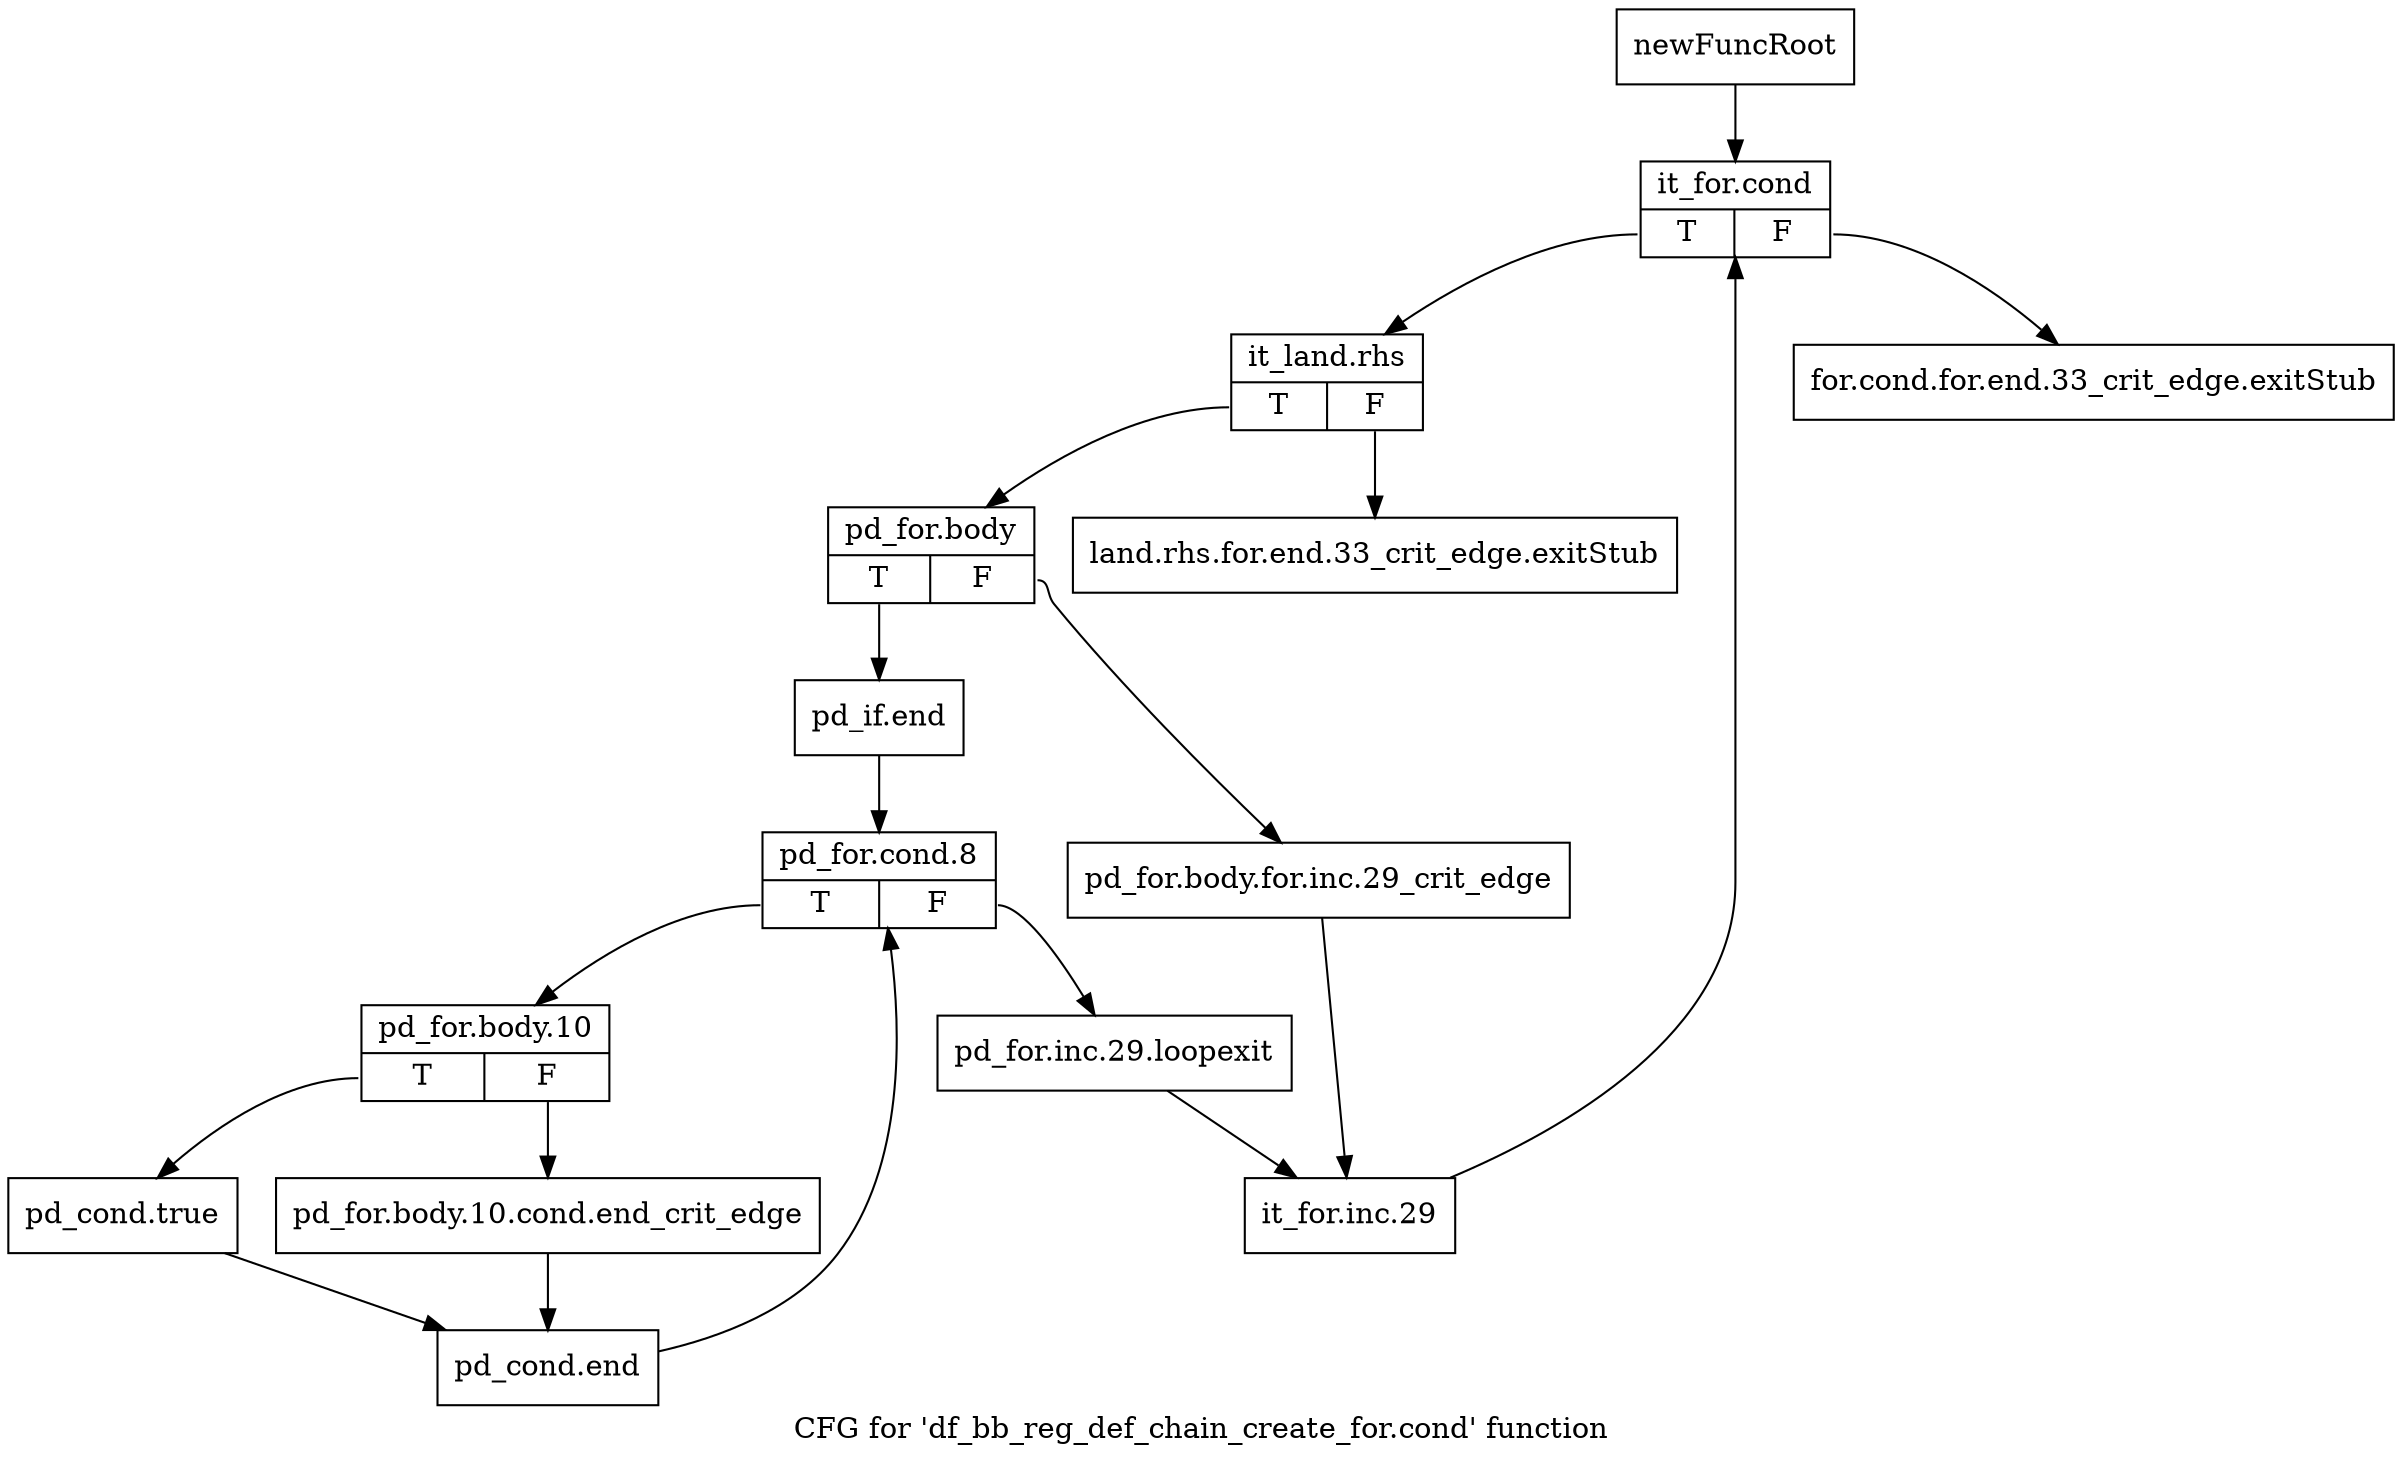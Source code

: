 digraph "CFG for 'df_bb_reg_def_chain_create_for.cond' function" {
	label="CFG for 'df_bb_reg_def_chain_create_for.cond' function";

	Node0xab587d0 [shape=record,label="{newFuncRoot}"];
	Node0xab587d0 -> Node0xab588c0;
	Node0xab58820 [shape=record,label="{for.cond.for.end.33_crit_edge.exitStub}"];
	Node0xab58870 [shape=record,label="{land.rhs.for.end.33_crit_edge.exitStub}"];
	Node0xab588c0 [shape=record,label="{it_for.cond|{<s0>T|<s1>F}}"];
	Node0xab588c0:s0 -> Node0xab58910;
	Node0xab588c0:s1 -> Node0xab58820;
	Node0xab58910 [shape=record,label="{it_land.rhs|{<s0>T|<s1>F}}"];
	Node0xab58910:s0 -> Node0xab58960;
	Node0xab58910:s1 -> Node0xab58870;
	Node0xab58960 [shape=record,label="{pd_for.body|{<s0>T|<s1>F}}"];
	Node0xab58960:s0 -> Node0xab58a00;
	Node0xab58960:s1 -> Node0xab589b0;
	Node0xab589b0 [shape=record,label="{pd_for.body.for.inc.29_crit_edge}"];
	Node0xab589b0 -> Node0xab58af0;
	Node0xab58a00 [shape=record,label="{pd_if.end}"];
	Node0xab58a00 -> Node0xab58a50;
	Node0xab58a50 [shape=record,label="{pd_for.cond.8|{<s0>T|<s1>F}}"];
	Node0xab58a50:s0 -> Node0xab58b40;
	Node0xab58a50:s1 -> Node0xab58aa0;
	Node0xab58aa0 [shape=record,label="{pd_for.inc.29.loopexit}"];
	Node0xab58aa0 -> Node0xab58af0;
	Node0xab58af0 [shape=record,label="{it_for.inc.29}"];
	Node0xab58af0 -> Node0xab588c0;
	Node0xab58b40 [shape=record,label="{pd_for.body.10|{<s0>T|<s1>F}}"];
	Node0xab58b40:s0 -> Node0xab58be0;
	Node0xab58b40:s1 -> Node0xab58b90;
	Node0xab58b90 [shape=record,label="{pd_for.body.10.cond.end_crit_edge}"];
	Node0xab58b90 -> Node0xab58c30;
	Node0xab58be0 [shape=record,label="{pd_cond.true}"];
	Node0xab58be0 -> Node0xab58c30;
	Node0xab58c30 [shape=record,label="{pd_cond.end}"];
	Node0xab58c30 -> Node0xab58a50;
}
